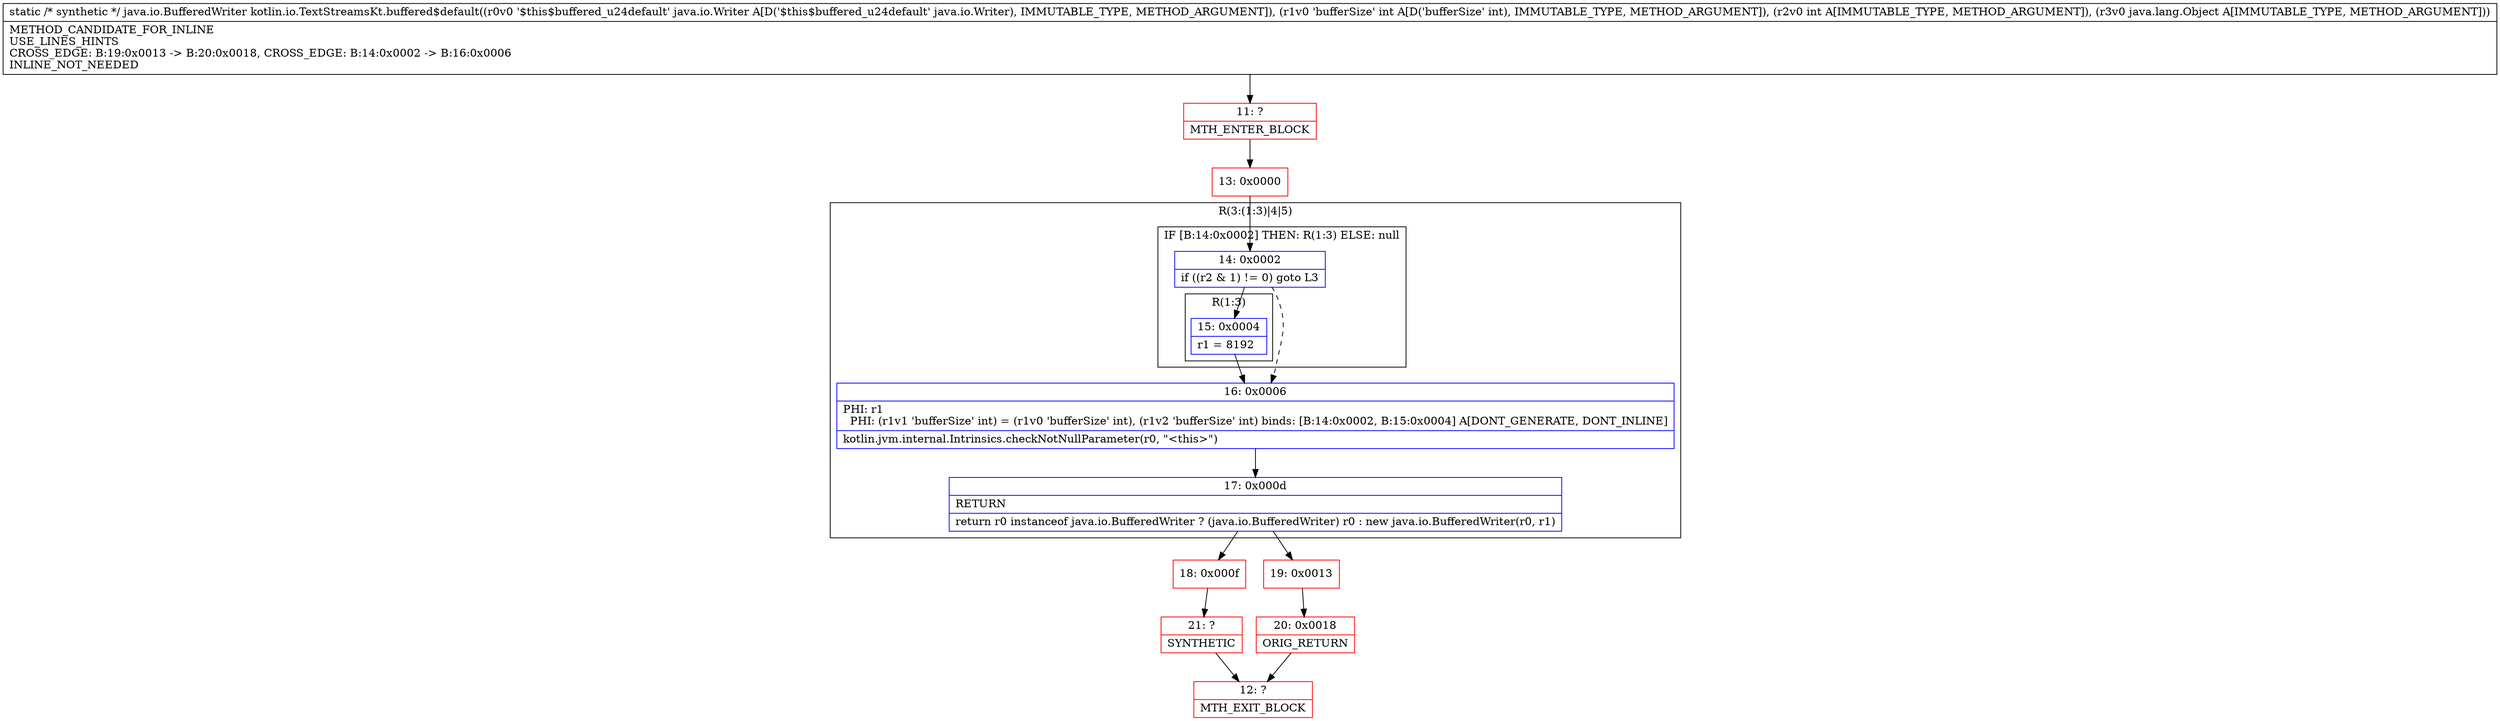 digraph "CFG forkotlin.io.TextStreamsKt.buffered$default(Ljava\/io\/Writer;IILjava\/lang\/Object;)Ljava\/io\/BufferedWriter;" {
subgraph cluster_Region_1341677818 {
label = "R(3:(1:3)|4|5)";
node [shape=record,color=blue];
subgraph cluster_IfRegion_2079880386 {
label = "IF [B:14:0x0002] THEN: R(1:3) ELSE: null";
node [shape=record,color=blue];
Node_14 [shape=record,label="{14\:\ 0x0002|if ((r2 & 1) != 0) goto L3\l}"];
subgraph cluster_Region_1637975481 {
label = "R(1:3)";
node [shape=record,color=blue];
Node_15 [shape=record,label="{15\:\ 0x0004|r1 = 8192\l}"];
}
}
Node_16 [shape=record,label="{16\:\ 0x0006|PHI: r1 \l  PHI: (r1v1 'bufferSize' int) = (r1v0 'bufferSize' int), (r1v2 'bufferSize' int) binds: [B:14:0x0002, B:15:0x0004] A[DONT_GENERATE, DONT_INLINE]\l|kotlin.jvm.internal.Intrinsics.checkNotNullParameter(r0, \"\<this\>\")\l}"];
Node_17 [shape=record,label="{17\:\ 0x000d|RETURN\l|return r0 instanceof java.io.BufferedWriter ? (java.io.BufferedWriter) r0 : new java.io.BufferedWriter(r0, r1)\l}"];
}
Node_11 [shape=record,color=red,label="{11\:\ ?|MTH_ENTER_BLOCK\l}"];
Node_13 [shape=record,color=red,label="{13\:\ 0x0000}"];
Node_18 [shape=record,color=red,label="{18\:\ 0x000f}"];
Node_21 [shape=record,color=red,label="{21\:\ ?|SYNTHETIC\l}"];
Node_12 [shape=record,color=red,label="{12\:\ ?|MTH_EXIT_BLOCK\l}"];
Node_19 [shape=record,color=red,label="{19\:\ 0x0013}"];
Node_20 [shape=record,color=red,label="{20\:\ 0x0018|ORIG_RETURN\l}"];
MethodNode[shape=record,label="{static \/* synthetic *\/ java.io.BufferedWriter kotlin.io.TextStreamsKt.buffered$default((r0v0 '$this$buffered_u24default' java.io.Writer A[D('$this$buffered_u24default' java.io.Writer), IMMUTABLE_TYPE, METHOD_ARGUMENT]), (r1v0 'bufferSize' int A[D('bufferSize' int), IMMUTABLE_TYPE, METHOD_ARGUMENT]), (r2v0 int A[IMMUTABLE_TYPE, METHOD_ARGUMENT]), (r3v0 java.lang.Object A[IMMUTABLE_TYPE, METHOD_ARGUMENT]))  | METHOD_CANDIDATE_FOR_INLINE\lUSE_LINES_HINTS\lCROSS_EDGE: B:19:0x0013 \-\> B:20:0x0018, CROSS_EDGE: B:14:0x0002 \-\> B:16:0x0006\lINLINE_NOT_NEEDED\l}"];
MethodNode -> Node_11;Node_14 -> Node_15;
Node_14 -> Node_16[style=dashed];
Node_15 -> Node_16;
Node_16 -> Node_17;
Node_17 -> Node_18;
Node_17 -> Node_19;
Node_11 -> Node_13;
Node_13 -> Node_14;
Node_18 -> Node_21;
Node_21 -> Node_12;
Node_19 -> Node_20;
Node_20 -> Node_12;
}

